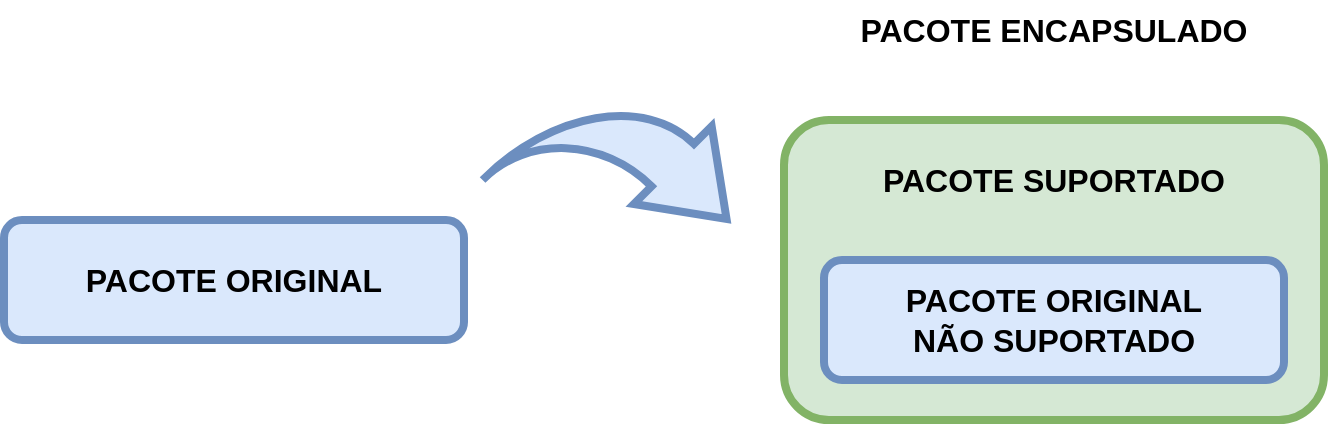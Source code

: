 <mxfile version="24.0.2" type="device">
  <diagram name="Página-1" id="U3OIAgnuxi68kpDHtIOe">
    <mxGraphModel dx="1194" dy="716" grid="1" gridSize="10" guides="1" tooltips="1" connect="1" arrows="1" fold="1" page="1" pageScale="1" pageWidth="827" pageHeight="1169" math="0" shadow="0">
      <root>
        <mxCell id="0" />
        <mxCell id="1" parent="0" />
        <mxCell id="5OOcIgKqImi4ONqkO4Bu-8" value="" style="rounded=1;whiteSpace=wrap;html=1;strokeWidth=4;fillColor=#d5e8d4;strokeColor=#82b366;" vertex="1" parent="1">
          <mxGeometry x="510" y="240" width="270" height="150" as="geometry" />
        </mxCell>
        <mxCell id="5OOcIgKqImi4ONqkO4Bu-1" value="" style="rounded=1;whiteSpace=wrap;html=1;strokeWidth=4;fillColor=#dae8fc;strokeColor=#6c8ebf;" vertex="1" parent="1">
          <mxGeometry x="120" y="290" width="230" height="60" as="geometry" />
        </mxCell>
        <mxCell id="5OOcIgKqImi4ONqkO4Bu-4" value="PACOTE ORIGINAL" style="text;html=1;strokeColor=none;fillColor=none;align=center;verticalAlign=middle;whiteSpace=wrap;rounded=0;fontSize=16;fontStyle=1" vertex="1" parent="1">
          <mxGeometry x="150" y="305" width="170" height="30" as="geometry" />
        </mxCell>
        <mxCell id="5OOcIgKqImi4ONqkO4Bu-5" value="" style="html=1;shadow=0;dashed=0;align=center;verticalAlign=middle;shape=mxgraph.arrows2.jumpInArrow;dy=15;dx=38;arrowHead=55;rotation=45;strokeWidth=4;fillColor=#dae8fc;strokeColor=#6c8ebf;" vertex="1" parent="1">
          <mxGeometry x="380" y="220" width="100" height="100" as="geometry" />
        </mxCell>
        <mxCell id="5OOcIgKqImi4ONqkO4Bu-6" value="" style="rounded=1;whiteSpace=wrap;html=1;strokeWidth=4;fillColor=#dae8fc;strokeColor=#6c8ebf;" vertex="1" parent="1">
          <mxGeometry x="530" y="310" width="230" height="60" as="geometry" />
        </mxCell>
        <mxCell id="5OOcIgKqImi4ONqkO4Bu-7" value="PACOTE ORIGINAL NÃO SUPORTADO" style="text;html=1;strokeColor=none;fillColor=none;align=center;verticalAlign=middle;whiteSpace=wrap;rounded=0;fontSize=16;fontStyle=1" vertex="1" parent="1">
          <mxGeometry x="560" y="325" width="170" height="30" as="geometry" />
        </mxCell>
        <mxCell id="5OOcIgKqImi4ONqkO4Bu-9" value="PACOTE ENCAPSULADO" style="text;html=1;strokeColor=none;fillColor=none;align=center;verticalAlign=middle;whiteSpace=wrap;rounded=0;fontSize=16;fontStyle=1" vertex="1" parent="1">
          <mxGeometry x="540" y="180" width="210" height="30" as="geometry" />
        </mxCell>
        <mxCell id="5OOcIgKqImi4ONqkO4Bu-10" value="PACOTE SUPORTADO" style="text;html=1;strokeColor=none;fillColor=none;align=center;verticalAlign=middle;whiteSpace=wrap;rounded=0;fontSize=16;fontStyle=1" vertex="1" parent="1">
          <mxGeometry x="540" y="255" width="210" height="30" as="geometry" />
        </mxCell>
      </root>
    </mxGraphModel>
  </diagram>
</mxfile>
